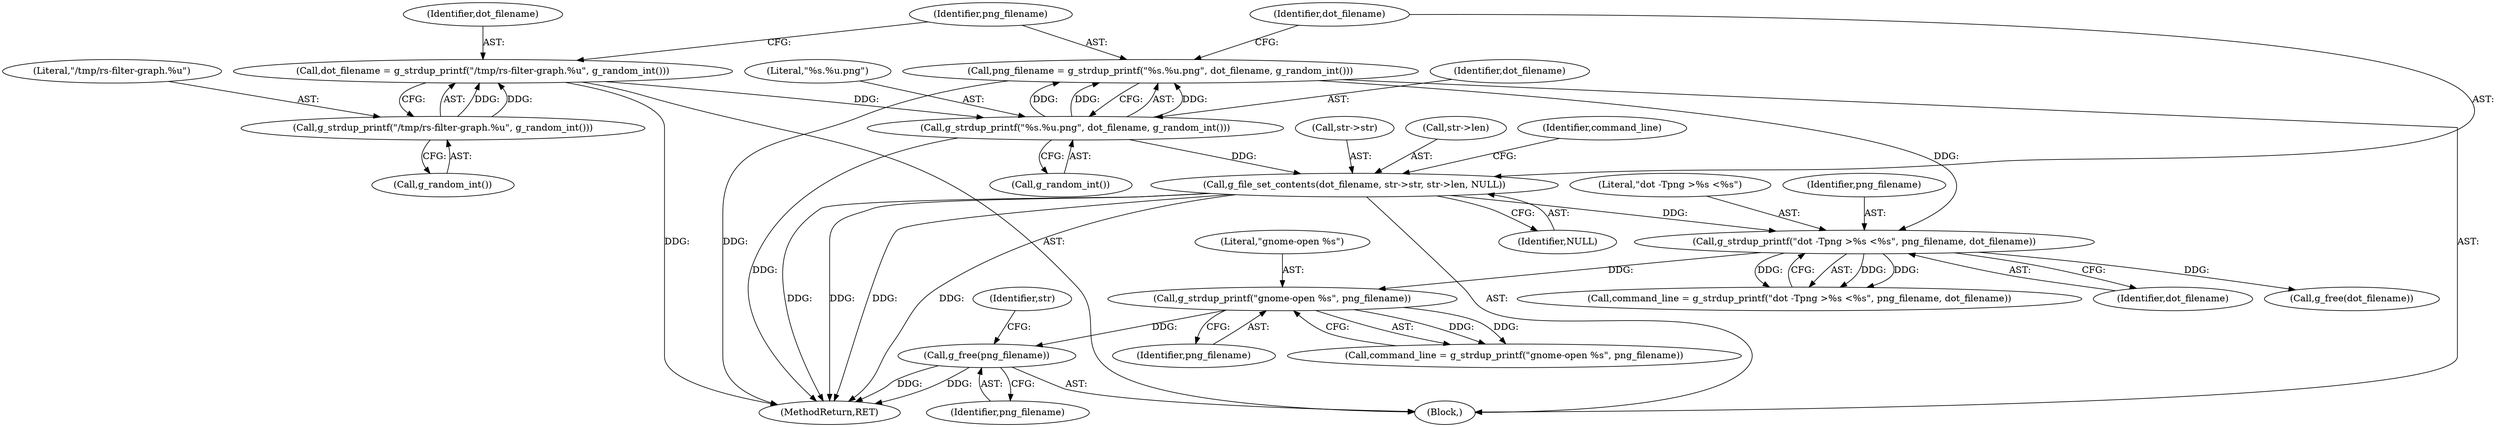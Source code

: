 digraph "0_rawstudio_9c2cd3c93c05d009a91d84eedbb85873b0cb505d@API" {
"1000172" [label="(Call,g_free(png_filename))"];
"1000158" [label="(Call,g_strdup_printf(\"gnome-open %s\", png_filename))"];
"1000143" [label="(Call,g_strdup_printf(\"dot -Tpng >%s <%s\", png_filename, dot_filename))"];
"1000126" [label="(Call,png_filename = g_strdup_printf(\"%s.%u.png\", dot_filename, g_random_int()))"];
"1000128" [label="(Call,g_strdup_printf(\"%s.%u.png\", dot_filename, g_random_int()))"];
"1000121" [label="(Call,dot_filename = g_strdup_printf(\"/tmp/rs-filter-graph.%u\", g_random_int()))"];
"1000123" [label="(Call,g_strdup_printf(\"/tmp/rs-filter-graph.%u\", g_random_int()))"];
"1000132" [label="(Call,g_file_set_contents(dot_filename, str->str, str->len, NULL))"];
"1000158" [label="(Call,g_strdup_printf(\"gnome-open %s\", png_filename))"];
"1000172" [label="(Call,g_free(png_filename))"];
"1000175" [label="(Identifier,str)"];
"1000126" [label="(Call,png_filename = g_strdup_printf(\"%s.%u.png\", dot_filename, g_random_int()))"];
"1000146" [label="(Identifier,dot_filename)"];
"1000122" [label="(Identifier,dot_filename)"];
"1000123" [label="(Call,g_strdup_printf(\"/tmp/rs-filter-graph.%u\", g_random_int()))"];
"1000177" [label="(MethodReturn,RET)"];
"1000144" [label="(Literal,\"dot -Tpng >%s <%s\")"];
"1000142" [label="(Identifier,command_line)"];
"1000156" [label="(Call,command_line = g_strdup_printf(\"gnome-open %s\", png_filename))"];
"1000141" [label="(Call,command_line = g_strdup_printf(\"dot -Tpng >%s <%s\", png_filename, dot_filename))"];
"1000143" [label="(Call,g_strdup_printf(\"dot -Tpng >%s <%s\", png_filename, dot_filename))"];
"1000130" [label="(Identifier,dot_filename)"];
"1000134" [label="(Call,str->str)"];
"1000140" [label="(Identifier,NULL)"];
"1000137" [label="(Call,str->len)"];
"1000125" [label="(Call,g_random_int())"];
"1000121" [label="(Call,dot_filename = g_strdup_printf(\"/tmp/rs-filter-graph.%u\", g_random_int()))"];
"1000133" [label="(Identifier,dot_filename)"];
"1000159" [label="(Literal,\"gnome-open %s\")"];
"1000173" [label="(Identifier,png_filename)"];
"1000103" [label="(Block,)"];
"1000170" [label="(Call,g_free(dot_filename))"];
"1000129" [label="(Literal,\"%s.%u.png\")"];
"1000145" [label="(Identifier,png_filename)"];
"1000127" [label="(Identifier,png_filename)"];
"1000132" [label="(Call,g_file_set_contents(dot_filename, str->str, str->len, NULL))"];
"1000128" [label="(Call,g_strdup_printf(\"%s.%u.png\", dot_filename, g_random_int()))"];
"1000131" [label="(Call,g_random_int())"];
"1000160" [label="(Identifier,png_filename)"];
"1000124" [label="(Literal,\"/tmp/rs-filter-graph.%u\")"];
"1000172" -> "1000103"  [label="AST: "];
"1000172" -> "1000173"  [label="CFG: "];
"1000173" -> "1000172"  [label="AST: "];
"1000175" -> "1000172"  [label="CFG: "];
"1000172" -> "1000177"  [label="DDG: "];
"1000172" -> "1000177"  [label="DDG: "];
"1000158" -> "1000172"  [label="DDG: "];
"1000158" -> "1000156"  [label="AST: "];
"1000158" -> "1000160"  [label="CFG: "];
"1000159" -> "1000158"  [label="AST: "];
"1000160" -> "1000158"  [label="AST: "];
"1000156" -> "1000158"  [label="CFG: "];
"1000158" -> "1000156"  [label="DDG: "];
"1000158" -> "1000156"  [label="DDG: "];
"1000143" -> "1000158"  [label="DDG: "];
"1000143" -> "1000141"  [label="AST: "];
"1000143" -> "1000146"  [label="CFG: "];
"1000144" -> "1000143"  [label="AST: "];
"1000145" -> "1000143"  [label="AST: "];
"1000146" -> "1000143"  [label="AST: "];
"1000141" -> "1000143"  [label="CFG: "];
"1000143" -> "1000141"  [label="DDG: "];
"1000143" -> "1000141"  [label="DDG: "];
"1000143" -> "1000141"  [label="DDG: "];
"1000126" -> "1000143"  [label="DDG: "];
"1000132" -> "1000143"  [label="DDG: "];
"1000143" -> "1000170"  [label="DDG: "];
"1000126" -> "1000103"  [label="AST: "];
"1000126" -> "1000128"  [label="CFG: "];
"1000127" -> "1000126"  [label="AST: "];
"1000128" -> "1000126"  [label="AST: "];
"1000133" -> "1000126"  [label="CFG: "];
"1000126" -> "1000177"  [label="DDG: "];
"1000128" -> "1000126"  [label="DDG: "];
"1000128" -> "1000126"  [label="DDG: "];
"1000128" -> "1000126"  [label="DDG: "];
"1000128" -> "1000131"  [label="CFG: "];
"1000129" -> "1000128"  [label="AST: "];
"1000130" -> "1000128"  [label="AST: "];
"1000131" -> "1000128"  [label="AST: "];
"1000128" -> "1000177"  [label="DDG: "];
"1000121" -> "1000128"  [label="DDG: "];
"1000128" -> "1000132"  [label="DDG: "];
"1000121" -> "1000103"  [label="AST: "];
"1000121" -> "1000123"  [label="CFG: "];
"1000122" -> "1000121"  [label="AST: "];
"1000123" -> "1000121"  [label="AST: "];
"1000127" -> "1000121"  [label="CFG: "];
"1000121" -> "1000177"  [label="DDG: "];
"1000123" -> "1000121"  [label="DDG: "];
"1000123" -> "1000121"  [label="DDG: "];
"1000123" -> "1000125"  [label="CFG: "];
"1000124" -> "1000123"  [label="AST: "];
"1000125" -> "1000123"  [label="AST: "];
"1000132" -> "1000103"  [label="AST: "];
"1000132" -> "1000140"  [label="CFG: "];
"1000133" -> "1000132"  [label="AST: "];
"1000134" -> "1000132"  [label="AST: "];
"1000137" -> "1000132"  [label="AST: "];
"1000140" -> "1000132"  [label="AST: "];
"1000142" -> "1000132"  [label="CFG: "];
"1000132" -> "1000177"  [label="DDG: "];
"1000132" -> "1000177"  [label="DDG: "];
"1000132" -> "1000177"  [label="DDG: "];
"1000132" -> "1000177"  [label="DDG: "];
}
